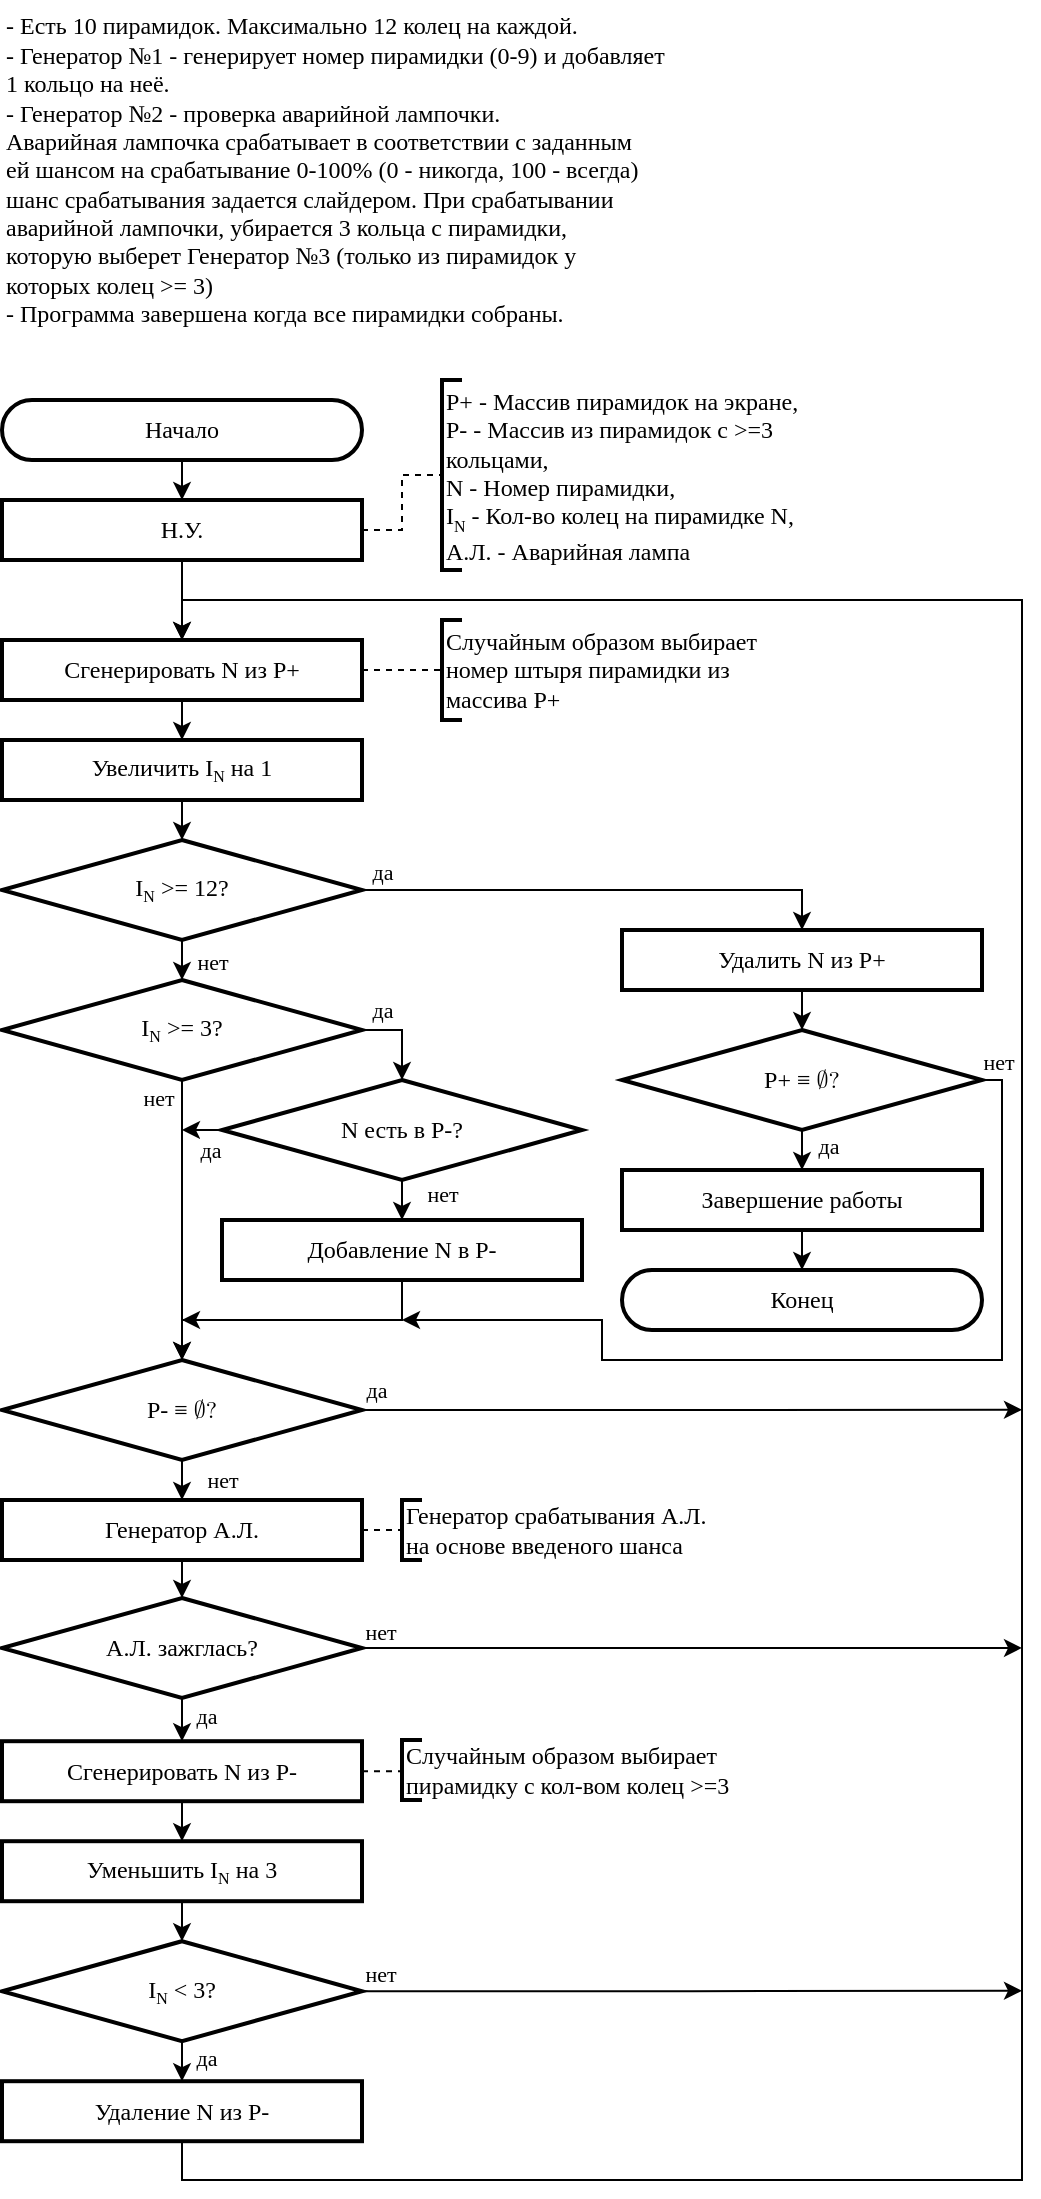 <mxfile version="28.2.5">
  <diagram name="Page-1" id="tdL3OlcL4nhrMiRy9fMq">
    <mxGraphModel dx="703" dy="427" grid="0" gridSize="10" guides="1" tooltips="1" connect="1" arrows="1" fold="1" page="1" pageScale="1" pageWidth="827" pageHeight="1169" math="0" shadow="0">
      <root>
        <mxCell id="0" />
        <mxCell id="1" parent="0" />
        <mxCell id="SnEho7EBXYC5S2EJh5r8-31" value="&lt;div&gt;&lt;font&gt;- Есть 10 пирамидок. Максимально 12 колец на каждой.&lt;/font&gt;&lt;/div&gt;&lt;div&gt;&lt;font&gt;- Генератор №1 - генерирует номер пирамидки (0-9)&amp;nbsp;&lt;/font&gt;&lt;span style=&quot;background-color: transparent; color: light-dark(rgb(0, 0, 0), rgb(255, 255, 255));&quot;&gt;и добавляет &lt;br&gt;1 кольцо на неё.&lt;/span&gt;&lt;/div&gt;&lt;div&gt;&lt;font&gt;- Генератор №2 - проверка аварийной лампочки. &lt;br&gt;Аварийная лампочка срабатывает в соответствии с заданным&lt;br&gt;ей шансом на срабатывание 0-100% (0 - никогда, 100 - всегда)&lt;br&gt;шанс срабатывания задается слайдером. При срабатывании&lt;br&gt;аварийной лампочки, убирается 3 кольца с пирамидки,&lt;br&gt;которую выберет Генератор №3 (только из пирамидок у &lt;br&gt;которых колец &amp;gt;= 3)&lt;/font&gt;&lt;/div&gt;&lt;div&gt;&lt;span style=&quot;color: light-dark(rgb(0, 0, 0), rgb(255, 255, 255));&quot;&gt;&lt;font&gt;- Программа завершена когда все пирамидки собраны.&lt;/font&gt;&lt;/span&gt;&lt;/div&gt;" style="text;html=1;align=left;verticalAlign=middle;resizable=0;points=[];autosize=1;strokeColor=none;fillColor=none;fontFamily=JetBrainsMono Nerd Font;textShadow=0;labelBackgroundColor=none;" parent="1" vertex="1">
          <mxGeometry x="10" y="10" width="460" height="170" as="geometry" />
        </mxCell>
        <mxCell id="1MIUwqTkAL3Y40EuHGo1-7" style="edgeStyle=orthogonalEdgeStyle;rounded=0;orthogonalLoop=1;jettySize=auto;html=1;exitX=0.5;exitY=1;exitDx=0;exitDy=0;entryX=0.5;entryY=0;entryDx=0;entryDy=0;fontFamily=JetBrainsMono Nerd Font;textShadow=0;labelBackgroundColor=none;" parent="1" source="1MIUwqTkAL3Y40EuHGo1-1" target="1MIUwqTkAL3Y40EuHGo1-3" edge="1">
          <mxGeometry relative="1" as="geometry" />
        </mxCell>
        <mxCell id="1MIUwqTkAL3Y40EuHGo1-1" value="Начало" style="rounded=1;whiteSpace=wrap;html=1;arcSize=50;fontFamily=JetBrainsMono Nerd Font;fontStyle=0;fontSize=12;strokeWidth=2;textShadow=0;labelBackgroundColor=none;" parent="1" vertex="1">
          <mxGeometry x="10" y="210" width="180" height="30" as="geometry" />
        </mxCell>
        <mxCell id="1MIUwqTkAL3Y40EuHGo1-2" value="Конец" style="rounded=1;whiteSpace=wrap;html=1;arcSize=50;fontFamily=JetBrainsMono Nerd Font;fontStyle=0;fontSize=12;strokeWidth=2;textShadow=0;labelBackgroundColor=none;" parent="1" vertex="1">
          <mxGeometry x="320" y="645" width="180" height="30" as="geometry" />
        </mxCell>
        <mxCell id="1MIUwqTkAL3Y40EuHGo1-3" value="Н.У." style="rounded=0;whiteSpace=wrap;html=1;strokeWidth=2;fontFamily=JetBrainsMono Nerd Font;fontSize=12;textShadow=0;labelBackgroundColor=none;" parent="1" vertex="1">
          <mxGeometry x="10" y="260" width="180" height="30" as="geometry" />
        </mxCell>
        <mxCell id="1MIUwqTkAL3Y40EuHGo1-4" value="P+ - Массив пирамидок на экране,&lt;br&gt;P- - Массив из пирамидок с &amp;gt;=3&lt;br&gt;кольцами,&amp;nbsp;&lt;br&gt;&lt;div&gt;N - Номер пирамидки,&lt;br&gt;I&lt;sub&gt;&lt;font style=&quot;font-size: 8px;&quot;&gt;N&lt;/font&gt;&lt;/sub&gt; - Кол-во колец на пирамидке N,&lt;br&gt;А.Л. - Аварийная лампа&lt;/div&gt;" style="strokeWidth=2;html=1;shape=mxgraph.flowchart.annotation_1;align=left;pointerEvents=1;fontFamily=JetBrainsMono Nerd Font;textShadow=0;labelBackgroundColor=none;" parent="1" vertex="1">
          <mxGeometry x="230" y="200" width="10" height="95" as="geometry" />
        </mxCell>
        <mxCell id="1MIUwqTkAL3Y40EuHGo1-6" style="edgeStyle=orthogonalEdgeStyle;rounded=0;orthogonalLoop=1;jettySize=auto;html=1;exitX=1;exitY=0.5;exitDx=0;exitDy=0;entryX=0;entryY=0.5;entryDx=0;entryDy=0;entryPerimeter=0;dashed=1;endArrow=none;endFill=0;fontFamily=JetBrainsMono Nerd Font;textShadow=0;labelBackgroundColor=none;" parent="1" source="1MIUwqTkAL3Y40EuHGo1-3" target="1MIUwqTkAL3Y40EuHGo1-4" edge="1">
          <mxGeometry relative="1" as="geometry" />
        </mxCell>
        <mxCell id="iu6CpTwJnIHfmfVHylGz-3" style="edgeStyle=orthogonalEdgeStyle;rounded=0;orthogonalLoop=1;jettySize=auto;html=1;exitX=0.5;exitY=1;exitDx=0;exitDy=0;entryX=0.5;entryY=0;entryDx=0;entryDy=0;fontFamily=JetBrainsMono Nerd Font;textShadow=0;" edge="1" parent="1" source="1MIUwqTkAL3Y40EuHGo1-8" target="1MIUwqTkAL3Y40EuHGo1-11">
          <mxGeometry relative="1" as="geometry" />
        </mxCell>
        <mxCell id="1MIUwqTkAL3Y40EuHGo1-8" value="Сгенерировать N из P+" style="rounded=0;whiteSpace=wrap;html=1;strokeWidth=2;fontFamily=JetBrainsMono Nerd Font;fontSize=12;textShadow=0;labelBackgroundColor=none;" parent="1" vertex="1">
          <mxGeometry x="10" y="330" width="180" height="30" as="geometry" />
        </mxCell>
        <mxCell id="1MIUwqTkAL3Y40EuHGo1-9" value="Случайным образом выбирает&lt;br&gt;номер штыря пирамидки из&amp;nbsp;&lt;br&gt;массива P+" style="strokeWidth=2;html=1;shape=mxgraph.flowchart.annotation_1;align=left;pointerEvents=1;fontFamily=JetBrainsMono Nerd Font;textShadow=0;labelBackgroundColor=none;" parent="1" vertex="1">
          <mxGeometry x="230" y="320" width="10" height="50" as="geometry" />
        </mxCell>
        <mxCell id="1MIUwqTkAL3Y40EuHGo1-10" style="edgeStyle=orthogonalEdgeStyle;rounded=0;orthogonalLoop=1;jettySize=auto;html=1;exitX=1;exitY=0.5;exitDx=0;exitDy=0;entryX=0;entryY=0.5;entryDx=0;entryDy=0;entryPerimeter=0;endArrow=none;endFill=0;dashed=1;fontFamily=JetBrainsMono Nerd Font;textShadow=0;labelBackgroundColor=none;" parent="1" source="1MIUwqTkAL3Y40EuHGo1-8" target="1MIUwqTkAL3Y40EuHGo1-9" edge="1">
          <mxGeometry relative="1" as="geometry" />
        </mxCell>
        <mxCell id="1MIUwqTkAL3Y40EuHGo1-11" value="Увеличить&amp;nbsp;&lt;span style=&quot;text-align: left; text-wrap-mode: nowrap;&quot;&gt;I&lt;/span&gt;&lt;sub style=&quot;text-align: left; text-wrap-mode: nowrap;&quot;&gt;&lt;font style=&quot;font-size: 8px;&quot;&gt;N&lt;/font&gt;&lt;/sub&gt;&amp;nbsp;на 1" style="rounded=0;whiteSpace=wrap;html=1;strokeWidth=2;fontFamily=JetBrainsMono Nerd Font;fontSize=12;textShadow=0;labelBackgroundColor=none;" parent="1" vertex="1">
          <mxGeometry x="10" y="380" width="180" height="30" as="geometry" />
        </mxCell>
        <mxCell id="plLfKwtC2wfwncY5rM1R-22" style="edgeStyle=orthogonalEdgeStyle;rounded=0;orthogonalLoop=1;jettySize=auto;html=1;exitX=0.5;exitY=1;exitDx=0;exitDy=0;exitPerimeter=0;entryX=0.5;entryY=0;entryDx=0;entryDy=0;fontFamily=JetBrainsMono Nerd Font;textShadow=0;" parent="1" target="1MIUwqTkAL3Y40EuHGo1-14" edge="1">
          <mxGeometry relative="1" as="geometry">
            <mxPoint x="100" y="750" as="sourcePoint" />
            <Array as="points">
              <mxPoint x="100" y="740" />
              <mxPoint x="100" y="740" />
            </Array>
          </mxGeometry>
        </mxCell>
        <mxCell id="iu6CpTwJnIHfmfVHylGz-16" value="нет" style="edgeLabel;html=1;align=center;verticalAlign=middle;resizable=0;points=[];fontFamily=JetBrainsMono Nerd Font;textShadow=0;" vertex="1" connectable="0" parent="plLfKwtC2wfwncY5rM1R-22">
          <mxGeometry x="0.107" y="-1" relative="1" as="geometry">
            <mxPoint x="21" y="3" as="offset" />
          </mxGeometry>
        </mxCell>
        <mxCell id="iu6CpTwJnIHfmfVHylGz-17" style="edgeStyle=orthogonalEdgeStyle;rounded=0;orthogonalLoop=1;jettySize=auto;html=1;exitX=1;exitY=0.5;exitDx=0;exitDy=0;exitPerimeter=0;fontFamily=JetBrainsMono Nerd Font;textShadow=0;" edge="1" parent="1" source="1MIUwqTkAL3Y40EuHGo1-13">
          <mxGeometry relative="1" as="geometry">
            <mxPoint x="520" y="714.905" as="targetPoint" />
          </mxGeometry>
        </mxCell>
        <mxCell id="iu6CpTwJnIHfmfVHylGz-20" value="да" style="edgeLabel;html=1;align=center;verticalAlign=middle;resizable=0;points=[];fontFamily=JetBrainsMono Nerd Font;textShadow=0;" vertex="1" connectable="0" parent="iu6CpTwJnIHfmfVHylGz-17">
          <mxGeometry x="-0.908" relative="1" as="geometry">
            <mxPoint x="-8" y="-10" as="offset" />
          </mxGeometry>
        </mxCell>
        <mxCell id="1MIUwqTkAL3Y40EuHGo1-13" value="&lt;font face=&quot;JetBrainsMono Nerd Font&quot;&gt;P- ≡&amp;nbsp;&lt;math class=&quot;mwe-math-element&quot; xmlns=&quot;http://www.w3.org/1998/Math/MathML&quot;&gt;&lt;mrow data-mjx-texclass=&quot;ORD&quot;&gt;&lt;mstyle displaystyle=&quot;true&quot; scriptlevel=&quot;0&quot;&gt;&lt;mi mathvariant=&quot;normal&quot;&gt;∅?&lt;/mi&gt;&lt;/mstyle&gt;&lt;/mrow&gt;&lt;/math&gt;&lt;/font&gt;" style="strokeWidth=2;html=1;shape=mxgraph.flowchart.decision;whiteSpace=wrap;fontFamily=JetBrainsMono Nerd Font;fontSize=12;textShadow=0;labelBackgroundColor=none;" parent="1" vertex="1">
          <mxGeometry x="10" y="690" width="180" height="50" as="geometry" />
        </mxCell>
        <mxCell id="1MIUwqTkAL3Y40EuHGo1-14" value="Генератор А.Л." style="rounded=0;whiteSpace=wrap;html=1;strokeWidth=2;fontFamily=JetBrainsMono Nerd Font;fontSize=12;textShadow=0;labelBackgroundColor=none;" parent="1" vertex="1">
          <mxGeometry x="10" y="760" width="180" height="30" as="geometry" />
        </mxCell>
        <mxCell id="1MIUwqTkAL3Y40EuHGo1-47" style="edgeStyle=orthogonalEdgeStyle;rounded=0;orthogonalLoop=1;jettySize=auto;html=1;exitX=0.5;exitY=1;exitDx=0;exitDy=0;exitPerimeter=0;entryX=0.5;entryY=0;entryDx=0;entryDy=0;fontFamily=JetBrainsMono Nerd Font;textShadow=0;labelBackgroundColor=none;" parent="1" source="1MIUwqTkAL3Y40EuHGo1-15" target="1MIUwqTkAL3Y40EuHGo1-16" edge="1">
          <mxGeometry relative="1" as="geometry" />
        </mxCell>
        <mxCell id="1MIUwqTkAL3Y40EuHGo1-48" value="да" style="edgeLabel;html=1;align=center;verticalAlign=middle;resizable=0;points=[];fontFamily=JetBrainsMono Nerd Font;textShadow=0;labelBackgroundColor=none;" parent="1MIUwqTkAL3Y40EuHGo1-47" vertex="1" connectable="0">
          <mxGeometry x="-0.58" relative="1" as="geometry">
            <mxPoint x="12" y="4" as="offset" />
          </mxGeometry>
        </mxCell>
        <mxCell id="iu6CpTwJnIHfmfVHylGz-18" style="edgeStyle=orthogonalEdgeStyle;rounded=0;orthogonalLoop=1;jettySize=auto;html=1;exitX=1;exitY=0.5;exitDx=0;exitDy=0;exitPerimeter=0;fontFamily=JetBrainsMono Nerd Font;textShadow=0;" edge="1" parent="1" source="1MIUwqTkAL3Y40EuHGo1-15">
          <mxGeometry relative="1" as="geometry">
            <mxPoint x="520" y="833.952" as="targetPoint" />
          </mxGeometry>
        </mxCell>
        <mxCell id="iu6CpTwJnIHfmfVHylGz-22" value="нет" style="edgeLabel;html=1;align=center;verticalAlign=middle;resizable=0;points=[];fontFamily=JetBrainsMono Nerd Font;textShadow=0;" vertex="1" connectable="0" parent="iu6CpTwJnIHfmfVHylGz-18">
          <mxGeometry x="-0.91" relative="1" as="geometry">
            <mxPoint x="-6" y="-8" as="offset" />
          </mxGeometry>
        </mxCell>
        <mxCell id="1MIUwqTkAL3Y40EuHGo1-15" value="А.Л. зажглась?" style="strokeWidth=2;html=1;shape=mxgraph.flowchart.decision;whiteSpace=wrap;fontFamily=JetBrainsMono Nerd Font;fontSize=12;textShadow=0;labelBackgroundColor=none;" parent="1" vertex="1">
          <mxGeometry x="10" y="809" width="180" height="50" as="geometry" />
        </mxCell>
        <mxCell id="1MIUwqTkAL3Y40EuHGo1-49" style="edgeStyle=orthogonalEdgeStyle;rounded=0;orthogonalLoop=1;jettySize=auto;html=1;exitX=0.5;exitY=1;exitDx=0;exitDy=0;entryX=0.5;entryY=0;entryDx=0;entryDy=0;fontFamily=JetBrainsMono Nerd Font;textShadow=0;labelBackgroundColor=none;" parent="1" source="1MIUwqTkAL3Y40EuHGo1-16" target="1MIUwqTkAL3Y40EuHGo1-17" edge="1">
          <mxGeometry relative="1" as="geometry" />
        </mxCell>
        <mxCell id="1MIUwqTkAL3Y40EuHGo1-16" value="Сгенерировать N из P-" style="rounded=0;whiteSpace=wrap;html=1;strokeWidth=2;fontFamily=JetBrainsMono Nerd Font;fontSize=12;textShadow=0;labelBackgroundColor=none;" parent="1" vertex="1">
          <mxGeometry x="10" y="880.6" width="180" height="30" as="geometry" />
        </mxCell>
        <mxCell id="1MIUwqTkAL3Y40EuHGo1-17" value="Уменьшить&amp;nbsp;&lt;span style=&quot;text-wrap-mode: nowrap; text-align: left;&quot;&gt;I&lt;/span&gt;&lt;sub style=&quot;text-wrap-mode: nowrap; text-align: left;&quot;&gt;&lt;font style=&quot;font-size: 8px;&quot;&gt;N&lt;/font&gt;&lt;/sub&gt;&amp;nbsp;на 3" style="rounded=0;whiteSpace=wrap;html=1;strokeWidth=2;fontFamily=JetBrainsMono Nerd Font;fontSize=12;textShadow=0;labelBackgroundColor=none;" parent="1" vertex="1">
          <mxGeometry x="10" y="930.6" width="180" height="30" as="geometry" />
        </mxCell>
        <mxCell id="1MIUwqTkAL3Y40EuHGo1-30" style="edgeStyle=orthogonalEdgeStyle;rounded=0;orthogonalLoop=1;jettySize=auto;html=1;exitX=0.5;exitY=1;exitDx=0;exitDy=0;exitPerimeter=0;entryX=0.5;entryY=0;entryDx=0;entryDy=0;fontFamily=JetBrainsMono Nerd Font;textShadow=0;labelBackgroundColor=none;" parent="1" source="1MIUwqTkAL3Y40EuHGo1-23" target="1MIUwqTkAL3Y40EuHGo1-29" edge="1">
          <mxGeometry relative="1" as="geometry" />
        </mxCell>
        <mxCell id="1MIUwqTkAL3Y40EuHGo1-31" value="да" style="edgeLabel;html=1;align=center;verticalAlign=middle;resizable=0;points=[];fontFamily=JetBrainsMono Nerd Font;textShadow=0;labelBackgroundColor=none;" parent="1MIUwqTkAL3Y40EuHGo1-30" vertex="1" connectable="0">
          <mxGeometry x="-0.314" y="1" relative="1" as="geometry">
            <mxPoint x="12" y="1" as="offset" />
          </mxGeometry>
        </mxCell>
        <mxCell id="iu6CpTwJnIHfmfVHylGz-23" style="edgeStyle=orthogonalEdgeStyle;rounded=0;orthogonalLoop=1;jettySize=auto;html=1;exitX=1;exitY=0.5;exitDx=0;exitDy=0;exitPerimeter=0;fontFamily=JetBrainsMono Nerd Font;" edge="1" parent="1" source="1MIUwqTkAL3Y40EuHGo1-23">
          <mxGeometry relative="1" as="geometry">
            <mxPoint x="210" y="670" as="targetPoint" />
            <Array as="points">
              <mxPoint x="510" y="550" />
              <mxPoint x="510" y="690" />
              <mxPoint x="310" y="690" />
              <mxPoint x="310" y="670" />
            </Array>
          </mxGeometry>
        </mxCell>
        <mxCell id="iu6CpTwJnIHfmfVHylGz-24" value="нет" style="edgeLabel;html=1;align=center;verticalAlign=middle;resizable=0;points=[];fontFamily=JetBrainsMono Nerd Font;" vertex="1" connectable="0" parent="iu6CpTwJnIHfmfVHylGz-23">
          <mxGeometry x="-0.248" y="1" relative="1" as="geometry">
            <mxPoint x="24" y="-150" as="offset" />
          </mxGeometry>
        </mxCell>
        <mxCell id="1MIUwqTkAL3Y40EuHGo1-23" value="P+ ≡&amp;nbsp;&lt;math class=&quot;mwe-math-element&quot; xmlns=&quot;http://www.w3.org/1998/Math/MathML&quot;&gt;&lt;mrow data-mjx-texclass=&quot;ORD&quot;&gt;&lt;mstyle displaystyle=&quot;true&quot; scriptlevel=&quot;0&quot;&gt;&lt;mi mathvariant=&quot;normal&quot;&gt;∅?&lt;/mi&gt;&lt;/mstyle&gt;&lt;/mrow&gt;&lt;/math&gt;" style="strokeWidth=2;html=1;shape=mxgraph.flowchart.decision;whiteSpace=wrap;fontFamily=JetBrainsMono Nerd Font;fontSize=12;textShadow=0;labelBackgroundColor=none;" parent="1" vertex="1">
          <mxGeometry x="320" y="525" width="180" height="50" as="geometry" />
        </mxCell>
        <mxCell id="1MIUwqTkAL3Y40EuHGo1-33" style="edgeStyle=orthogonalEdgeStyle;rounded=0;orthogonalLoop=1;jettySize=auto;html=1;exitX=0.5;exitY=1;exitDx=0;exitDy=0;entryX=0.5;entryY=0;entryDx=0;entryDy=0;fontFamily=JetBrainsMono Nerd Font;textShadow=0;labelBackgroundColor=none;" parent="1" source="1MIUwqTkAL3Y40EuHGo1-29" target="1MIUwqTkAL3Y40EuHGo1-2" edge="1">
          <mxGeometry relative="1" as="geometry" />
        </mxCell>
        <mxCell id="1MIUwqTkAL3Y40EuHGo1-29" value="Завершение работы" style="rounded=0;whiteSpace=wrap;html=1;strokeWidth=2;fontFamily=JetBrainsMono Nerd Font;fontSize=12;textShadow=0;labelBackgroundColor=none;" parent="1" vertex="1">
          <mxGeometry x="320" y="595" width="180" height="30" as="geometry" />
        </mxCell>
        <mxCell id="1MIUwqTkAL3Y40EuHGo1-38" style="edgeStyle=orthogonalEdgeStyle;rounded=0;orthogonalLoop=1;jettySize=auto;html=1;exitX=0.5;exitY=1;exitDx=0;exitDy=0;exitPerimeter=0;entryX=0.5;entryY=0;entryDx=0;entryDy=0;" parent="1" edge="1">
          <mxGeometry relative="1" as="geometry">
            <mxPoint x="570" y="480" as="sourcePoint" />
          </mxGeometry>
        </mxCell>
        <mxCell id="1MIUwqTkAL3Y40EuHGo1-46" style="edgeStyle=orthogonalEdgeStyle;rounded=0;orthogonalLoop=1;jettySize=auto;html=1;exitX=0.5;exitY=1;exitDx=0;exitDy=0;entryX=0.5;entryY=0;entryDx=0;entryDy=0;entryPerimeter=0;fontFamily=JetBrainsMono Nerd Font;textShadow=0;labelBackgroundColor=none;" parent="1" source="1MIUwqTkAL3Y40EuHGo1-14" target="1MIUwqTkAL3Y40EuHGo1-15" edge="1">
          <mxGeometry relative="1" as="geometry" />
        </mxCell>
        <mxCell id="iu6CpTwJnIHfmfVHylGz-5" style="edgeStyle=orthogonalEdgeStyle;rounded=0;orthogonalLoop=1;jettySize=auto;html=1;exitX=1;exitY=0.5;exitDx=0;exitDy=0;exitPerimeter=0;entryX=0.5;entryY=0;entryDx=0;entryDy=0;fontFamily=JetBrainsMono Nerd Font;textShadow=0;" edge="1" parent="1" source="1MIUwqTkAL3Y40EuHGo1-12" target="1MIUwqTkAL3Y40EuHGo1-81">
          <mxGeometry relative="1" as="geometry">
            <Array as="points">
              <mxPoint x="410" y="455" />
            </Array>
          </mxGeometry>
        </mxCell>
        <mxCell id="iu6CpTwJnIHfmfVHylGz-25" value="да" style="edgeLabel;html=1;align=center;verticalAlign=middle;resizable=0;points=[];fontFamily=JetBrainsMono Nerd Font;" vertex="1" connectable="0" parent="iu6CpTwJnIHfmfVHylGz-5">
          <mxGeometry x="-0.856" y="-1" relative="1" as="geometry">
            <mxPoint x="-8" y="-10" as="offset" />
          </mxGeometry>
        </mxCell>
        <mxCell id="1MIUwqTkAL3Y40EuHGo1-12" value="&lt;span style=&quot;text-align: left; text-wrap-mode: nowrap;&quot;&gt;I&lt;/span&gt;&lt;sub style=&quot;text-align: left; text-wrap-mode: nowrap;&quot;&gt;&lt;font style=&quot;font-size: 8px;&quot;&gt;N&lt;/font&gt;&lt;/sub&gt;&amp;nbsp;&amp;gt;= 12?" style="strokeWidth=2;html=1;shape=mxgraph.flowchart.decision;whiteSpace=wrap;fontFamily=JetBrainsMono Nerd Font;fontSize=12;textShadow=0;labelBackgroundColor=none;" parent="1" vertex="1">
          <mxGeometry x="10" y="430" width="180" height="50" as="geometry" />
        </mxCell>
        <mxCell id="1MIUwqTkAL3Y40EuHGo1-52" value="Случайным образом выбирает&lt;br&gt;пирамидку с кол-вом колец &amp;gt;=3" style="strokeWidth=2;html=1;shape=mxgraph.flowchart.annotation_1;align=left;pointerEvents=1;fontFamily=JetBrainsMono Nerd Font;textShadow=0;labelBackgroundColor=none;" parent="1" vertex="1">
          <mxGeometry x="210" y="880" width="10" height="30" as="geometry" />
        </mxCell>
        <mxCell id="1MIUwqTkAL3Y40EuHGo1-53" style="edgeStyle=orthogonalEdgeStyle;rounded=0;orthogonalLoop=1;jettySize=auto;html=1;exitX=1;exitY=0.5;exitDx=0;exitDy=0;entryX=0;entryY=0.5;entryDx=0;entryDy=0;entryPerimeter=0;endArrow=none;endFill=0;dashed=1;fontFamily=JetBrainsMono Nerd Font;textShadow=0;labelBackgroundColor=none;" parent="1" source="1MIUwqTkAL3Y40EuHGo1-16" target="1MIUwqTkAL3Y40EuHGo1-52" edge="1">
          <mxGeometry relative="1" as="geometry" />
        </mxCell>
        <mxCell id="1MIUwqTkAL3Y40EuHGo1-54" value="Генератор срабатывания А.Л.&lt;br&gt;на основе введеного шанса" style="strokeWidth=2;html=1;shape=mxgraph.flowchart.annotation_1;align=left;pointerEvents=1;fontFamily=JetBrainsMono Nerd Font;textShadow=0;labelBackgroundColor=none;" parent="1" vertex="1">
          <mxGeometry x="210" y="760" width="10" height="30" as="geometry" />
        </mxCell>
        <mxCell id="1MIUwqTkAL3Y40EuHGo1-55" style="edgeStyle=orthogonalEdgeStyle;rounded=0;orthogonalLoop=1;jettySize=auto;html=1;exitX=1;exitY=0.5;exitDx=0;exitDy=0;entryX=0;entryY=0.5;entryDx=0;entryDy=0;entryPerimeter=0;endArrow=none;endFill=0;dashed=1;fontFamily=JetBrainsMono Nerd Font;textShadow=0;labelBackgroundColor=none;" parent="1" source="1MIUwqTkAL3Y40EuHGo1-14" target="1MIUwqTkAL3Y40EuHGo1-54" edge="1">
          <mxGeometry relative="1" as="geometry" />
        </mxCell>
        <mxCell id="1MIUwqTkAL3Y40EuHGo1-59" style="edgeStyle=orthogonalEdgeStyle;rounded=0;orthogonalLoop=1;jettySize=auto;html=1;exitX=0.5;exitY=1;exitDx=0;exitDy=0;exitPerimeter=0;entryX=0.5;entryY=0;entryDx=0;entryDy=0;fontFamily=JetBrainsMono Nerd Font;textShadow=0;labelBackgroundColor=none;" parent="1" source="1MIUwqTkAL3Y40EuHGo1-56" target="1MIUwqTkAL3Y40EuHGo1-58" edge="1">
          <mxGeometry relative="1" as="geometry" />
        </mxCell>
        <mxCell id="1MIUwqTkAL3Y40EuHGo1-60" value="да" style="edgeLabel;html=1;align=center;verticalAlign=middle;resizable=0;points=[];fontFamily=JetBrainsMono Nerd Font;textShadow=0;labelBackgroundColor=none;" parent="1MIUwqTkAL3Y40EuHGo1-59" vertex="1" connectable="0">
          <mxGeometry x="-0.3" relative="1" as="geometry">
            <mxPoint x="12" y="1" as="offset" />
          </mxGeometry>
        </mxCell>
        <mxCell id="iu6CpTwJnIHfmfVHylGz-19" style="edgeStyle=orthogonalEdgeStyle;rounded=0;orthogonalLoop=1;jettySize=auto;html=1;exitX=1;exitY=0.5;exitDx=0;exitDy=0;exitPerimeter=0;fontFamily=JetBrainsMono Nerd Font;textShadow=0;" edge="1" parent="1" source="1MIUwqTkAL3Y40EuHGo1-56">
          <mxGeometry relative="1" as="geometry">
            <mxPoint x="520" y="1005.381" as="targetPoint" />
          </mxGeometry>
        </mxCell>
        <mxCell id="iu6CpTwJnIHfmfVHylGz-21" value="нет" style="edgeLabel;html=1;align=center;verticalAlign=middle;resizable=0;points=[];fontFamily=JetBrainsMono Nerd Font;textShadow=0;" vertex="1" connectable="0" parent="iu6CpTwJnIHfmfVHylGz-19">
          <mxGeometry x="-0.922" y="-2" relative="1" as="geometry">
            <mxPoint x="-4" y="-11" as="offset" />
          </mxGeometry>
        </mxCell>
        <mxCell id="1MIUwqTkAL3Y40EuHGo1-56" value="&lt;span style=&quot;text-wrap-mode: nowrap; text-align: left;&quot;&gt;I&lt;/span&gt;&lt;sub style=&quot;text-wrap-mode: nowrap; text-align: left;&quot;&gt;&lt;font style=&quot;font-size: 8px;&quot;&gt;N&lt;/font&gt;&lt;/sub&gt;&amp;nbsp;&amp;lt; 3?" style="strokeWidth=2;html=1;shape=mxgraph.flowchart.decision;whiteSpace=wrap;fontFamily=JetBrainsMono Nerd Font;fontSize=12;textShadow=0;labelBackgroundColor=none;" parent="1" vertex="1">
          <mxGeometry x="10" y="980.6" width="180" height="50" as="geometry" />
        </mxCell>
        <mxCell id="1MIUwqTkAL3Y40EuHGo1-57" style="edgeStyle=orthogonalEdgeStyle;rounded=0;orthogonalLoop=1;jettySize=auto;html=1;exitX=0.5;exitY=1;exitDx=0;exitDy=0;entryX=0.5;entryY=0;entryDx=0;entryDy=0;entryPerimeter=0;fontFamily=JetBrainsMono Nerd Font;textShadow=0;labelBackgroundColor=none;" parent="1" source="1MIUwqTkAL3Y40EuHGo1-17" target="1MIUwqTkAL3Y40EuHGo1-56" edge="1">
          <mxGeometry relative="1" as="geometry" />
        </mxCell>
        <mxCell id="plLfKwtC2wfwncY5rM1R-23" style="edgeStyle=orthogonalEdgeStyle;rounded=0;orthogonalLoop=1;jettySize=auto;html=1;exitX=0.5;exitY=1;exitDx=0;exitDy=0;entryX=0.5;entryY=0;entryDx=0;entryDy=0;fontFamily=JetBrainsMono Nerd Font;textShadow=0;" parent="1" source="1MIUwqTkAL3Y40EuHGo1-58" target="1MIUwqTkAL3Y40EuHGo1-8" edge="1">
          <mxGeometry relative="1" as="geometry">
            <Array as="points">
              <mxPoint x="100" y="1100" />
              <mxPoint x="520" y="1100" />
              <mxPoint x="520" y="310" />
              <mxPoint x="100" y="310" />
            </Array>
          </mxGeometry>
        </mxCell>
        <mxCell id="1MIUwqTkAL3Y40EuHGo1-58" value="Удаление N из P-" style="rounded=0;whiteSpace=wrap;html=1;strokeWidth=2;fontFamily=JetBrainsMono Nerd Font;fontSize=12;textShadow=0;labelBackgroundColor=none;" parent="1" vertex="1">
          <mxGeometry x="10" y="1050.6" width="180" height="30" as="geometry" />
        </mxCell>
        <mxCell id="1MIUwqTkAL3Y40EuHGo1-63" value="&lt;span style=&quot;text-align: left; text-wrap-mode: nowrap;&quot;&gt;I&lt;/span&gt;&lt;sub style=&quot;text-align: left; text-wrap-mode: nowrap;&quot;&gt;&lt;font style=&quot;font-size: 8px;&quot;&gt;N&lt;/font&gt;&lt;/sub&gt;&amp;nbsp;&amp;gt;= 3?" style="strokeWidth=2;html=1;shape=mxgraph.flowchart.decision;whiteSpace=wrap;fontFamily=JetBrainsMono Nerd Font;fontSize=12;textShadow=0;labelBackgroundColor=none;" parent="1" vertex="1">
          <mxGeometry x="10" y="500" width="180" height="50" as="geometry" />
        </mxCell>
        <mxCell id="plLfKwtC2wfwncY5rM1R-21" style="edgeStyle=orthogonalEdgeStyle;rounded=0;orthogonalLoop=1;jettySize=auto;html=1;exitX=0.5;exitY=1;exitDx=0;exitDy=0;fontFamily=JetBrainsMono Nerd Font;textShadow=0;" parent="1" source="1MIUwqTkAL3Y40EuHGo1-65" edge="1">
          <mxGeometry relative="1" as="geometry">
            <mxPoint x="100" y="670" as="targetPoint" />
            <Array as="points">
              <mxPoint x="210" y="670" />
              <mxPoint x="100" y="670" />
            </Array>
          </mxGeometry>
        </mxCell>
        <mxCell id="1MIUwqTkAL3Y40EuHGo1-65" value="Добавление N в P-" style="rounded=0;whiteSpace=wrap;html=1;strokeWidth=2;fontFamily=JetBrainsMono Nerd Font;fontSize=12;textShadow=0;labelBackgroundColor=none;" parent="1" vertex="1">
          <mxGeometry x="120" y="620" width="180" height="30" as="geometry" />
        </mxCell>
        <mxCell id="1MIUwqTkAL3Y40EuHGo1-81" value="Удалить N из P+" style="rounded=0;whiteSpace=wrap;html=1;strokeWidth=2;fontFamily=JetBrainsMono Nerd Font;fontSize=12;labelBackgroundColor=none;textShadow=0;" parent="1" vertex="1">
          <mxGeometry x="320" y="475" width="180" height="30" as="geometry" />
        </mxCell>
        <mxCell id="1MIUwqTkAL3Y40EuHGo1-82" style="edgeStyle=orthogonalEdgeStyle;rounded=0;orthogonalLoop=1;jettySize=auto;html=1;exitX=0.5;exitY=1;exitDx=0;exitDy=0;entryX=0.5;entryY=0;entryDx=0;entryDy=0;entryPerimeter=0;labelBackgroundColor=none;fontFamily=JetBrainsMono Nerd Font;textShadow=0;" parent="1" source="1MIUwqTkAL3Y40EuHGo1-81" target="1MIUwqTkAL3Y40EuHGo1-23" edge="1">
          <mxGeometry relative="1" as="geometry" />
        </mxCell>
        <mxCell id="plLfKwtC2wfwncY5rM1R-7" style="edgeStyle=orthogonalEdgeStyle;rounded=0;orthogonalLoop=1;jettySize=auto;html=1;exitX=0.5;exitY=1;exitDx=0;exitDy=0;entryX=0.5;entryY=0;entryDx=0;entryDy=0;fontFamily=JetBrainsMono Nerd Font;textShadow=0;" parent="1" source="1MIUwqTkAL3Y40EuHGo1-3" target="1MIUwqTkAL3Y40EuHGo1-8" edge="1">
          <mxGeometry relative="1" as="geometry">
            <mxPoint x="100" y="310" as="targetPoint" />
          </mxGeometry>
        </mxCell>
        <mxCell id="plLfKwtC2wfwncY5rM1R-19" style="edgeStyle=orthogonalEdgeStyle;rounded=0;orthogonalLoop=1;jettySize=auto;html=1;exitX=0.5;exitY=1;exitDx=0;exitDy=0;exitPerimeter=0;entryX=0.5;entryY=0;entryDx=0;entryDy=0;entryPerimeter=0;fontFamily=JetBrainsMono Nerd Font;textShadow=0;" parent="1" source="1MIUwqTkAL3Y40EuHGo1-63" target="1MIUwqTkAL3Y40EuHGo1-13" edge="1">
          <mxGeometry relative="1" as="geometry" />
        </mxCell>
        <mxCell id="plLfKwtC2wfwncY5rM1R-28" value="нет" style="edgeLabel;html=1;align=center;verticalAlign=middle;resizable=0;points=[];fontFamily=JetBrainsMono Nerd Font;textShadow=0;" parent="plLfKwtC2wfwncY5rM1R-19" vertex="1" connectable="0">
          <mxGeometry x="-0.674" relative="1" as="geometry">
            <mxPoint x="-12" y="-14" as="offset" />
          </mxGeometry>
        </mxCell>
        <mxCell id="plLfKwtC2wfwncY5rM1R-20" style="edgeStyle=orthogonalEdgeStyle;rounded=0;orthogonalLoop=1;jettySize=auto;html=1;exitX=0.5;exitY=1;exitDx=0;exitDy=0;entryX=0.5;entryY=0;entryDx=0;entryDy=0;entryPerimeter=0;fontFamily=JetBrainsMono Nerd Font;textShadow=0;" parent="1" source="1MIUwqTkAL3Y40EuHGo1-65" target="1MIUwqTkAL3Y40EuHGo1-13" edge="1">
          <mxGeometry relative="1" as="geometry">
            <Array as="points">
              <mxPoint x="210" y="670" />
              <mxPoint x="100" y="670" />
            </Array>
          </mxGeometry>
        </mxCell>
        <mxCell id="iu6CpTwJnIHfmfVHylGz-4" style="edgeStyle=orthogonalEdgeStyle;rounded=0;orthogonalLoop=1;jettySize=auto;html=1;exitX=0.5;exitY=1;exitDx=0;exitDy=0;entryX=0.5;entryY=0;entryDx=0;entryDy=0;entryPerimeter=0;fontFamily=JetBrainsMono Nerd Font;textShadow=0;" edge="1" parent="1" source="1MIUwqTkAL3Y40EuHGo1-11" target="1MIUwqTkAL3Y40EuHGo1-12">
          <mxGeometry relative="1" as="geometry" />
        </mxCell>
        <mxCell id="iu6CpTwJnIHfmfVHylGz-11" style="edgeStyle=orthogonalEdgeStyle;rounded=0;orthogonalLoop=1;jettySize=auto;html=1;exitX=0.5;exitY=1;exitDx=0;exitDy=0;exitPerimeter=0;entryX=0.5;entryY=0;entryDx=0;entryDy=0;fontFamily=JetBrainsMono Nerd Font;textShadow=0;" edge="1" parent="1" source="iu6CpTwJnIHfmfVHylGz-8" target="1MIUwqTkAL3Y40EuHGo1-65">
          <mxGeometry relative="1" as="geometry" />
        </mxCell>
        <mxCell id="iu6CpTwJnIHfmfVHylGz-12" value="нет" style="edgeLabel;html=1;align=center;verticalAlign=middle;resizable=0;points=[];fontFamily=JetBrainsMono Nerd Font;textShadow=0;" vertex="1" connectable="0" parent="iu6CpTwJnIHfmfVHylGz-11">
          <mxGeometry x="-0.319" y="2" relative="1" as="geometry">
            <mxPoint x="18" as="offset" />
          </mxGeometry>
        </mxCell>
        <mxCell id="iu6CpTwJnIHfmfVHylGz-13" style="edgeStyle=orthogonalEdgeStyle;rounded=0;orthogonalLoop=1;jettySize=auto;html=1;exitX=0;exitY=0.5;exitDx=0;exitDy=0;exitPerimeter=0;fontFamily=JetBrainsMono Nerd Font;textShadow=0;" edge="1" parent="1" source="iu6CpTwJnIHfmfVHylGz-8">
          <mxGeometry relative="1" as="geometry">
            <mxPoint x="100" y="575" as="targetPoint" />
          </mxGeometry>
        </mxCell>
        <mxCell id="iu6CpTwJnIHfmfVHylGz-14" value="да" style="edgeLabel;html=1;align=center;verticalAlign=middle;resizable=0;points=[];fontFamily=JetBrainsMono Nerd Font;textShadow=0;" vertex="1" connectable="0" parent="iu6CpTwJnIHfmfVHylGz-13">
          <mxGeometry x="-0.289" y="-2" relative="1" as="geometry">
            <mxPoint x="1" y="12" as="offset" />
          </mxGeometry>
        </mxCell>
        <mxCell id="iu6CpTwJnIHfmfVHylGz-8" value="N есть в P-?" style="strokeWidth=2;html=1;shape=mxgraph.flowchart.decision;whiteSpace=wrap;fontFamily=JetBrainsMono Nerd Font;fontSize=12;textShadow=0;" vertex="1" parent="1">
          <mxGeometry x="120" y="550" width="180" height="50" as="geometry" />
        </mxCell>
        <mxCell id="iu6CpTwJnIHfmfVHylGz-9" style="edgeStyle=orthogonalEdgeStyle;rounded=0;orthogonalLoop=1;jettySize=auto;html=1;exitX=1;exitY=0.5;exitDx=0;exitDy=0;exitPerimeter=0;entryX=0.5;entryY=0;entryDx=0;entryDy=0;entryPerimeter=0;fontFamily=JetBrainsMono Nerd Font;textShadow=0;" edge="1" parent="1" source="1MIUwqTkAL3Y40EuHGo1-63" target="iu6CpTwJnIHfmfVHylGz-8">
          <mxGeometry relative="1" as="geometry" />
        </mxCell>
        <mxCell id="iu6CpTwJnIHfmfVHylGz-15" value="да" style="edgeLabel;html=1;align=center;verticalAlign=middle;resizable=0;points=[];fontFamily=JetBrainsMono Nerd Font;textShadow=0;" vertex="1" connectable="0" parent="iu6CpTwJnIHfmfVHylGz-9">
          <mxGeometry x="-0.538" y="1" relative="1" as="geometry">
            <mxPoint x="-1" y="-9" as="offset" />
          </mxGeometry>
        </mxCell>
        <mxCell id="iu6CpTwJnIHfmfVHylGz-10" style="edgeStyle=orthogonalEdgeStyle;rounded=0;orthogonalLoop=1;jettySize=auto;html=1;exitX=0.5;exitY=1;exitDx=0;exitDy=0;exitPerimeter=0;entryX=0.5;entryY=0;entryDx=0;entryDy=0;entryPerimeter=0;fontFamily=JetBrainsMono Nerd Font;textShadow=0;" edge="1" parent="1" source="1MIUwqTkAL3Y40EuHGo1-12" target="1MIUwqTkAL3Y40EuHGo1-63">
          <mxGeometry relative="1" as="geometry" />
        </mxCell>
        <mxCell id="iu6CpTwJnIHfmfVHylGz-26" value="нет" style="edgeLabel;html=1;align=center;verticalAlign=middle;resizable=0;points=[];fontFamily=JetBrainsMono Nerd Font;" vertex="1" connectable="0" parent="iu6CpTwJnIHfmfVHylGz-10">
          <mxGeometry x="-0.475" y="-1" relative="1" as="geometry">
            <mxPoint x="16" y="5" as="offset" />
          </mxGeometry>
        </mxCell>
      </root>
    </mxGraphModel>
  </diagram>
</mxfile>
